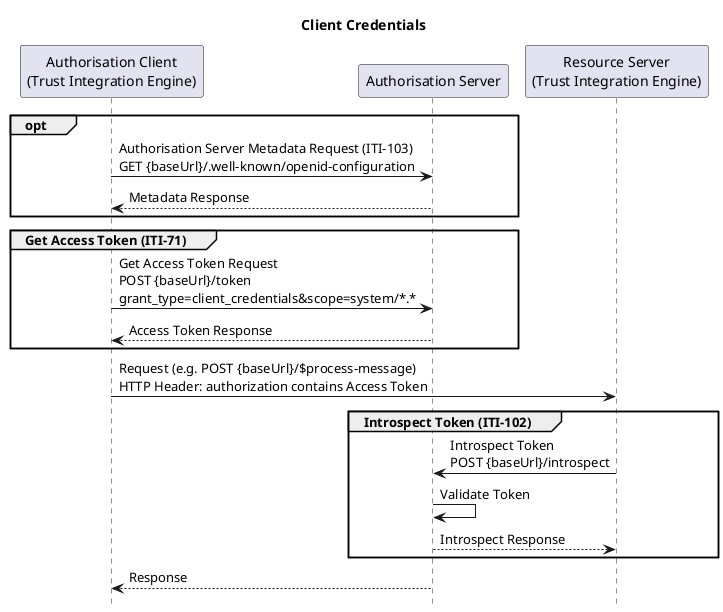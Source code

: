 @startuml

title "Client Credentials"

hide footbox

participant "Authorisation Client\n(Trust Integration Engine)" as Client
participant "Authorisation Server" as Server
participant "Resource Server\n(Trust Integration Engine)" as Resource


opt
Client -> Server : Authorisation Server Metadata Request (ITI-103)\nGET {baseUrl}/.well-known/openid-configuration
Server --> Client: Metadata Response
end

group Get Access Token (ITI-71)
Client -> Server: Get Access Token Request\nPOST {baseUrl}/token\ngrant_type=client_credentials&scope=system/*.*
Server --> Client: Access Token Response
end

Client -> Resource: Request (e.g. POST {baseUrl}/$process-message)\nHTTP Header: authorization contains Access Token

group Introspect Token (ITI-102)
Resource -> Server: Introspect Token\nPOST {baseUrl}/introspect
Server -> Server: Validate Token
Server --> Resource: Introspect Response
end

Server --> Client: Response

@enduml
